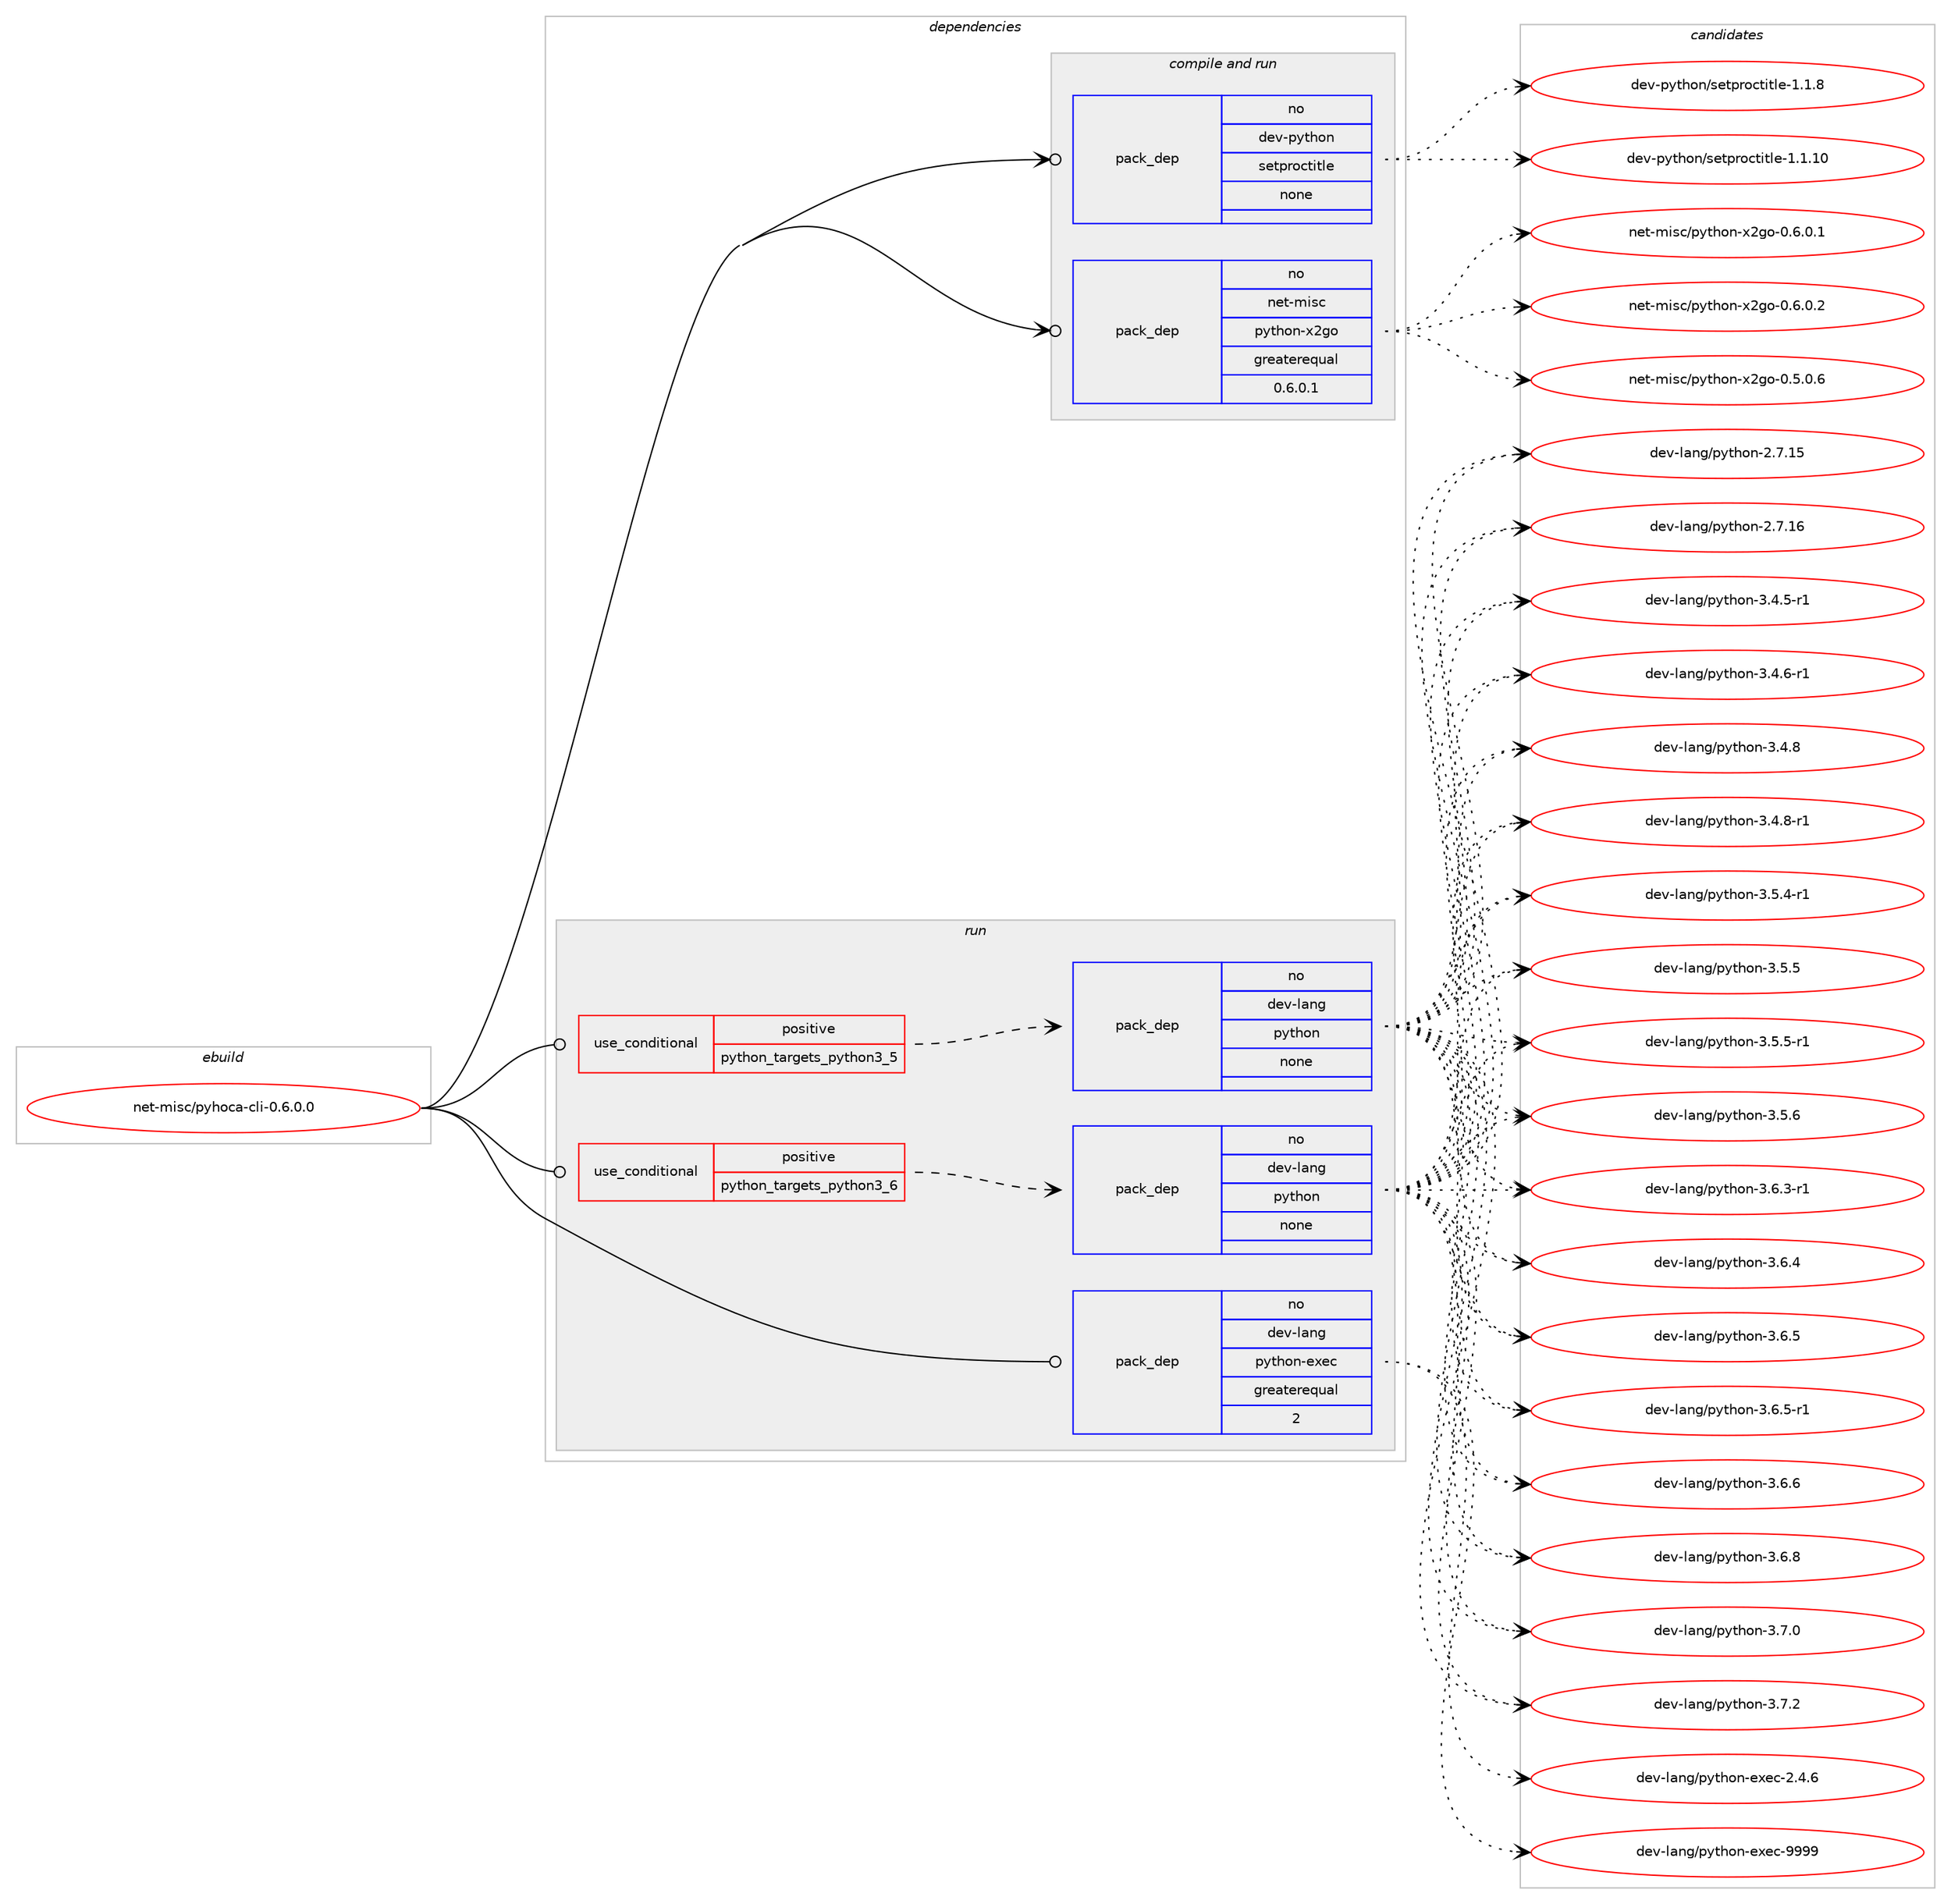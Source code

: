 digraph prolog {

# *************
# Graph options
# *************

newrank=true;
concentrate=true;
compound=true;
graph [rankdir=LR,fontname=Helvetica,fontsize=10,ranksep=1.5];#, ranksep=2.5, nodesep=0.2];
edge  [arrowhead=vee];
node  [fontname=Helvetica,fontsize=10];

# **********
# The ebuild
# **********

subgraph cluster_leftcol {
color=gray;
rank=same;
label=<<i>ebuild</i>>;
id [label="net-misc/pyhoca-cli-0.6.0.0", color=red, width=4, href="../net-misc/pyhoca-cli-0.6.0.0.svg"];
}

# ****************
# The dependencies
# ****************

subgraph cluster_midcol {
color=gray;
label=<<i>dependencies</i>>;
subgraph cluster_compile {
fillcolor="#eeeeee";
style=filled;
label=<<i>compile</i>>;
}
subgraph cluster_compileandrun {
fillcolor="#eeeeee";
style=filled;
label=<<i>compile and run</i>>;
subgraph pack1194941 {
dependency1671284 [label=<<TABLE BORDER="0" CELLBORDER="1" CELLSPACING="0" CELLPADDING="4" WIDTH="220"><TR><TD ROWSPAN="6" CELLPADDING="30">pack_dep</TD></TR><TR><TD WIDTH="110">no</TD></TR><TR><TD>dev-python</TD></TR><TR><TD>setproctitle</TD></TR><TR><TD>none</TD></TR><TR><TD></TD></TR></TABLE>>, shape=none, color=blue];
}
id:e -> dependency1671284:w [weight=20,style="solid",arrowhead="odotvee"];
subgraph pack1194942 {
dependency1671285 [label=<<TABLE BORDER="0" CELLBORDER="1" CELLSPACING="0" CELLPADDING="4" WIDTH="220"><TR><TD ROWSPAN="6" CELLPADDING="30">pack_dep</TD></TR><TR><TD WIDTH="110">no</TD></TR><TR><TD>net-misc</TD></TR><TR><TD>python-x2go</TD></TR><TR><TD>greaterequal</TD></TR><TR><TD>0.6.0.1</TD></TR></TABLE>>, shape=none, color=blue];
}
id:e -> dependency1671285:w [weight=20,style="solid",arrowhead="odotvee"];
}
subgraph cluster_run {
fillcolor="#eeeeee";
style=filled;
label=<<i>run</i>>;
subgraph cond449090 {
dependency1671286 [label=<<TABLE BORDER="0" CELLBORDER="1" CELLSPACING="0" CELLPADDING="4"><TR><TD ROWSPAN="3" CELLPADDING="10">use_conditional</TD></TR><TR><TD>positive</TD></TR><TR><TD>python_targets_python3_5</TD></TR></TABLE>>, shape=none, color=red];
subgraph pack1194943 {
dependency1671287 [label=<<TABLE BORDER="0" CELLBORDER="1" CELLSPACING="0" CELLPADDING="4" WIDTH="220"><TR><TD ROWSPAN="6" CELLPADDING="30">pack_dep</TD></TR><TR><TD WIDTH="110">no</TD></TR><TR><TD>dev-lang</TD></TR><TR><TD>python</TD></TR><TR><TD>none</TD></TR><TR><TD></TD></TR></TABLE>>, shape=none, color=blue];
}
dependency1671286:e -> dependency1671287:w [weight=20,style="dashed",arrowhead="vee"];
}
id:e -> dependency1671286:w [weight=20,style="solid",arrowhead="odot"];
subgraph cond449091 {
dependency1671288 [label=<<TABLE BORDER="0" CELLBORDER="1" CELLSPACING="0" CELLPADDING="4"><TR><TD ROWSPAN="3" CELLPADDING="10">use_conditional</TD></TR><TR><TD>positive</TD></TR><TR><TD>python_targets_python3_6</TD></TR></TABLE>>, shape=none, color=red];
subgraph pack1194944 {
dependency1671289 [label=<<TABLE BORDER="0" CELLBORDER="1" CELLSPACING="0" CELLPADDING="4" WIDTH="220"><TR><TD ROWSPAN="6" CELLPADDING="30">pack_dep</TD></TR><TR><TD WIDTH="110">no</TD></TR><TR><TD>dev-lang</TD></TR><TR><TD>python</TD></TR><TR><TD>none</TD></TR><TR><TD></TD></TR></TABLE>>, shape=none, color=blue];
}
dependency1671288:e -> dependency1671289:w [weight=20,style="dashed",arrowhead="vee"];
}
id:e -> dependency1671288:w [weight=20,style="solid",arrowhead="odot"];
subgraph pack1194945 {
dependency1671290 [label=<<TABLE BORDER="0" CELLBORDER="1" CELLSPACING="0" CELLPADDING="4" WIDTH="220"><TR><TD ROWSPAN="6" CELLPADDING="30">pack_dep</TD></TR><TR><TD WIDTH="110">no</TD></TR><TR><TD>dev-lang</TD></TR><TR><TD>python-exec</TD></TR><TR><TD>greaterequal</TD></TR><TR><TD>2</TD></TR></TABLE>>, shape=none, color=blue];
}
id:e -> dependency1671290:w [weight=20,style="solid",arrowhead="odot"];
}
}

# **************
# The candidates
# **************

subgraph cluster_choices {
rank=same;
color=gray;
label=<<i>candidates</i>>;

subgraph choice1194941 {
color=black;
nodesep=1;
choice10010111845112121116104111110471151011161121141119911610511610810145494649464948 [label="dev-python/setproctitle-1.1.10", color=red, width=4,href="../dev-python/setproctitle-1.1.10.svg"];
choice100101118451121211161041111104711510111611211411199116105116108101454946494656 [label="dev-python/setproctitle-1.1.8", color=red, width=4,href="../dev-python/setproctitle-1.1.8.svg"];
dependency1671284:e -> choice10010111845112121116104111110471151011161121141119911610511610810145494649464948:w [style=dotted,weight="100"];
dependency1671284:e -> choice100101118451121211161041111104711510111611211411199116105116108101454946494656:w [style=dotted,weight="100"];
}
subgraph choice1194942 {
color=black;
nodesep=1;
choice11010111645109105115994711212111610411111045120501031114548465346484654 [label="net-misc/python-x2go-0.5.0.6", color=red, width=4,href="../net-misc/python-x2go-0.5.0.6.svg"];
choice11010111645109105115994711212111610411111045120501031114548465446484649 [label="net-misc/python-x2go-0.6.0.1", color=red, width=4,href="../net-misc/python-x2go-0.6.0.1.svg"];
choice11010111645109105115994711212111610411111045120501031114548465446484650 [label="net-misc/python-x2go-0.6.0.2", color=red, width=4,href="../net-misc/python-x2go-0.6.0.2.svg"];
dependency1671285:e -> choice11010111645109105115994711212111610411111045120501031114548465346484654:w [style=dotted,weight="100"];
dependency1671285:e -> choice11010111645109105115994711212111610411111045120501031114548465446484649:w [style=dotted,weight="100"];
dependency1671285:e -> choice11010111645109105115994711212111610411111045120501031114548465446484650:w [style=dotted,weight="100"];
}
subgraph choice1194943 {
color=black;
nodesep=1;
choice10010111845108971101034711212111610411111045504655464953 [label="dev-lang/python-2.7.15", color=red, width=4,href="../dev-lang/python-2.7.15.svg"];
choice10010111845108971101034711212111610411111045504655464954 [label="dev-lang/python-2.7.16", color=red, width=4,href="../dev-lang/python-2.7.16.svg"];
choice1001011184510897110103471121211161041111104551465246534511449 [label="dev-lang/python-3.4.5-r1", color=red, width=4,href="../dev-lang/python-3.4.5-r1.svg"];
choice1001011184510897110103471121211161041111104551465246544511449 [label="dev-lang/python-3.4.6-r1", color=red, width=4,href="../dev-lang/python-3.4.6-r1.svg"];
choice100101118451089711010347112121116104111110455146524656 [label="dev-lang/python-3.4.8", color=red, width=4,href="../dev-lang/python-3.4.8.svg"];
choice1001011184510897110103471121211161041111104551465246564511449 [label="dev-lang/python-3.4.8-r1", color=red, width=4,href="../dev-lang/python-3.4.8-r1.svg"];
choice1001011184510897110103471121211161041111104551465346524511449 [label="dev-lang/python-3.5.4-r1", color=red, width=4,href="../dev-lang/python-3.5.4-r1.svg"];
choice100101118451089711010347112121116104111110455146534653 [label="dev-lang/python-3.5.5", color=red, width=4,href="../dev-lang/python-3.5.5.svg"];
choice1001011184510897110103471121211161041111104551465346534511449 [label="dev-lang/python-3.5.5-r1", color=red, width=4,href="../dev-lang/python-3.5.5-r1.svg"];
choice100101118451089711010347112121116104111110455146534654 [label="dev-lang/python-3.5.6", color=red, width=4,href="../dev-lang/python-3.5.6.svg"];
choice1001011184510897110103471121211161041111104551465446514511449 [label="dev-lang/python-3.6.3-r1", color=red, width=4,href="../dev-lang/python-3.6.3-r1.svg"];
choice100101118451089711010347112121116104111110455146544652 [label="dev-lang/python-3.6.4", color=red, width=4,href="../dev-lang/python-3.6.4.svg"];
choice100101118451089711010347112121116104111110455146544653 [label="dev-lang/python-3.6.5", color=red, width=4,href="../dev-lang/python-3.6.5.svg"];
choice1001011184510897110103471121211161041111104551465446534511449 [label="dev-lang/python-3.6.5-r1", color=red, width=4,href="../dev-lang/python-3.6.5-r1.svg"];
choice100101118451089711010347112121116104111110455146544654 [label="dev-lang/python-3.6.6", color=red, width=4,href="../dev-lang/python-3.6.6.svg"];
choice100101118451089711010347112121116104111110455146544656 [label="dev-lang/python-3.6.8", color=red, width=4,href="../dev-lang/python-3.6.8.svg"];
choice100101118451089711010347112121116104111110455146554648 [label="dev-lang/python-3.7.0", color=red, width=4,href="../dev-lang/python-3.7.0.svg"];
choice100101118451089711010347112121116104111110455146554650 [label="dev-lang/python-3.7.2", color=red, width=4,href="../dev-lang/python-3.7.2.svg"];
dependency1671287:e -> choice10010111845108971101034711212111610411111045504655464953:w [style=dotted,weight="100"];
dependency1671287:e -> choice10010111845108971101034711212111610411111045504655464954:w [style=dotted,weight="100"];
dependency1671287:e -> choice1001011184510897110103471121211161041111104551465246534511449:w [style=dotted,weight="100"];
dependency1671287:e -> choice1001011184510897110103471121211161041111104551465246544511449:w [style=dotted,weight="100"];
dependency1671287:e -> choice100101118451089711010347112121116104111110455146524656:w [style=dotted,weight="100"];
dependency1671287:e -> choice1001011184510897110103471121211161041111104551465246564511449:w [style=dotted,weight="100"];
dependency1671287:e -> choice1001011184510897110103471121211161041111104551465346524511449:w [style=dotted,weight="100"];
dependency1671287:e -> choice100101118451089711010347112121116104111110455146534653:w [style=dotted,weight="100"];
dependency1671287:e -> choice1001011184510897110103471121211161041111104551465346534511449:w [style=dotted,weight="100"];
dependency1671287:e -> choice100101118451089711010347112121116104111110455146534654:w [style=dotted,weight="100"];
dependency1671287:e -> choice1001011184510897110103471121211161041111104551465446514511449:w [style=dotted,weight="100"];
dependency1671287:e -> choice100101118451089711010347112121116104111110455146544652:w [style=dotted,weight="100"];
dependency1671287:e -> choice100101118451089711010347112121116104111110455146544653:w [style=dotted,weight="100"];
dependency1671287:e -> choice1001011184510897110103471121211161041111104551465446534511449:w [style=dotted,weight="100"];
dependency1671287:e -> choice100101118451089711010347112121116104111110455146544654:w [style=dotted,weight="100"];
dependency1671287:e -> choice100101118451089711010347112121116104111110455146544656:w [style=dotted,weight="100"];
dependency1671287:e -> choice100101118451089711010347112121116104111110455146554648:w [style=dotted,weight="100"];
dependency1671287:e -> choice100101118451089711010347112121116104111110455146554650:w [style=dotted,weight="100"];
}
subgraph choice1194944 {
color=black;
nodesep=1;
choice10010111845108971101034711212111610411111045504655464953 [label="dev-lang/python-2.7.15", color=red, width=4,href="../dev-lang/python-2.7.15.svg"];
choice10010111845108971101034711212111610411111045504655464954 [label="dev-lang/python-2.7.16", color=red, width=4,href="../dev-lang/python-2.7.16.svg"];
choice1001011184510897110103471121211161041111104551465246534511449 [label="dev-lang/python-3.4.5-r1", color=red, width=4,href="../dev-lang/python-3.4.5-r1.svg"];
choice1001011184510897110103471121211161041111104551465246544511449 [label="dev-lang/python-3.4.6-r1", color=red, width=4,href="../dev-lang/python-3.4.6-r1.svg"];
choice100101118451089711010347112121116104111110455146524656 [label="dev-lang/python-3.4.8", color=red, width=4,href="../dev-lang/python-3.4.8.svg"];
choice1001011184510897110103471121211161041111104551465246564511449 [label="dev-lang/python-3.4.8-r1", color=red, width=4,href="../dev-lang/python-3.4.8-r1.svg"];
choice1001011184510897110103471121211161041111104551465346524511449 [label="dev-lang/python-3.5.4-r1", color=red, width=4,href="../dev-lang/python-3.5.4-r1.svg"];
choice100101118451089711010347112121116104111110455146534653 [label="dev-lang/python-3.5.5", color=red, width=4,href="../dev-lang/python-3.5.5.svg"];
choice1001011184510897110103471121211161041111104551465346534511449 [label="dev-lang/python-3.5.5-r1", color=red, width=4,href="../dev-lang/python-3.5.5-r1.svg"];
choice100101118451089711010347112121116104111110455146534654 [label="dev-lang/python-3.5.6", color=red, width=4,href="../dev-lang/python-3.5.6.svg"];
choice1001011184510897110103471121211161041111104551465446514511449 [label="dev-lang/python-3.6.3-r1", color=red, width=4,href="../dev-lang/python-3.6.3-r1.svg"];
choice100101118451089711010347112121116104111110455146544652 [label="dev-lang/python-3.6.4", color=red, width=4,href="../dev-lang/python-3.6.4.svg"];
choice100101118451089711010347112121116104111110455146544653 [label="dev-lang/python-3.6.5", color=red, width=4,href="../dev-lang/python-3.6.5.svg"];
choice1001011184510897110103471121211161041111104551465446534511449 [label="dev-lang/python-3.6.5-r1", color=red, width=4,href="../dev-lang/python-3.6.5-r1.svg"];
choice100101118451089711010347112121116104111110455146544654 [label="dev-lang/python-3.6.6", color=red, width=4,href="../dev-lang/python-3.6.6.svg"];
choice100101118451089711010347112121116104111110455146544656 [label="dev-lang/python-3.6.8", color=red, width=4,href="../dev-lang/python-3.6.8.svg"];
choice100101118451089711010347112121116104111110455146554648 [label="dev-lang/python-3.7.0", color=red, width=4,href="../dev-lang/python-3.7.0.svg"];
choice100101118451089711010347112121116104111110455146554650 [label="dev-lang/python-3.7.2", color=red, width=4,href="../dev-lang/python-3.7.2.svg"];
dependency1671289:e -> choice10010111845108971101034711212111610411111045504655464953:w [style=dotted,weight="100"];
dependency1671289:e -> choice10010111845108971101034711212111610411111045504655464954:w [style=dotted,weight="100"];
dependency1671289:e -> choice1001011184510897110103471121211161041111104551465246534511449:w [style=dotted,weight="100"];
dependency1671289:e -> choice1001011184510897110103471121211161041111104551465246544511449:w [style=dotted,weight="100"];
dependency1671289:e -> choice100101118451089711010347112121116104111110455146524656:w [style=dotted,weight="100"];
dependency1671289:e -> choice1001011184510897110103471121211161041111104551465246564511449:w [style=dotted,weight="100"];
dependency1671289:e -> choice1001011184510897110103471121211161041111104551465346524511449:w [style=dotted,weight="100"];
dependency1671289:e -> choice100101118451089711010347112121116104111110455146534653:w [style=dotted,weight="100"];
dependency1671289:e -> choice1001011184510897110103471121211161041111104551465346534511449:w [style=dotted,weight="100"];
dependency1671289:e -> choice100101118451089711010347112121116104111110455146534654:w [style=dotted,weight="100"];
dependency1671289:e -> choice1001011184510897110103471121211161041111104551465446514511449:w [style=dotted,weight="100"];
dependency1671289:e -> choice100101118451089711010347112121116104111110455146544652:w [style=dotted,weight="100"];
dependency1671289:e -> choice100101118451089711010347112121116104111110455146544653:w [style=dotted,weight="100"];
dependency1671289:e -> choice1001011184510897110103471121211161041111104551465446534511449:w [style=dotted,weight="100"];
dependency1671289:e -> choice100101118451089711010347112121116104111110455146544654:w [style=dotted,weight="100"];
dependency1671289:e -> choice100101118451089711010347112121116104111110455146544656:w [style=dotted,weight="100"];
dependency1671289:e -> choice100101118451089711010347112121116104111110455146554648:w [style=dotted,weight="100"];
dependency1671289:e -> choice100101118451089711010347112121116104111110455146554650:w [style=dotted,weight="100"];
}
subgraph choice1194945 {
color=black;
nodesep=1;
choice1001011184510897110103471121211161041111104510112010199455046524654 [label="dev-lang/python-exec-2.4.6", color=red, width=4,href="../dev-lang/python-exec-2.4.6.svg"];
choice10010111845108971101034711212111610411111045101120101994557575757 [label="dev-lang/python-exec-9999", color=red, width=4,href="../dev-lang/python-exec-9999.svg"];
dependency1671290:e -> choice1001011184510897110103471121211161041111104510112010199455046524654:w [style=dotted,weight="100"];
dependency1671290:e -> choice10010111845108971101034711212111610411111045101120101994557575757:w [style=dotted,weight="100"];
}
}

}
